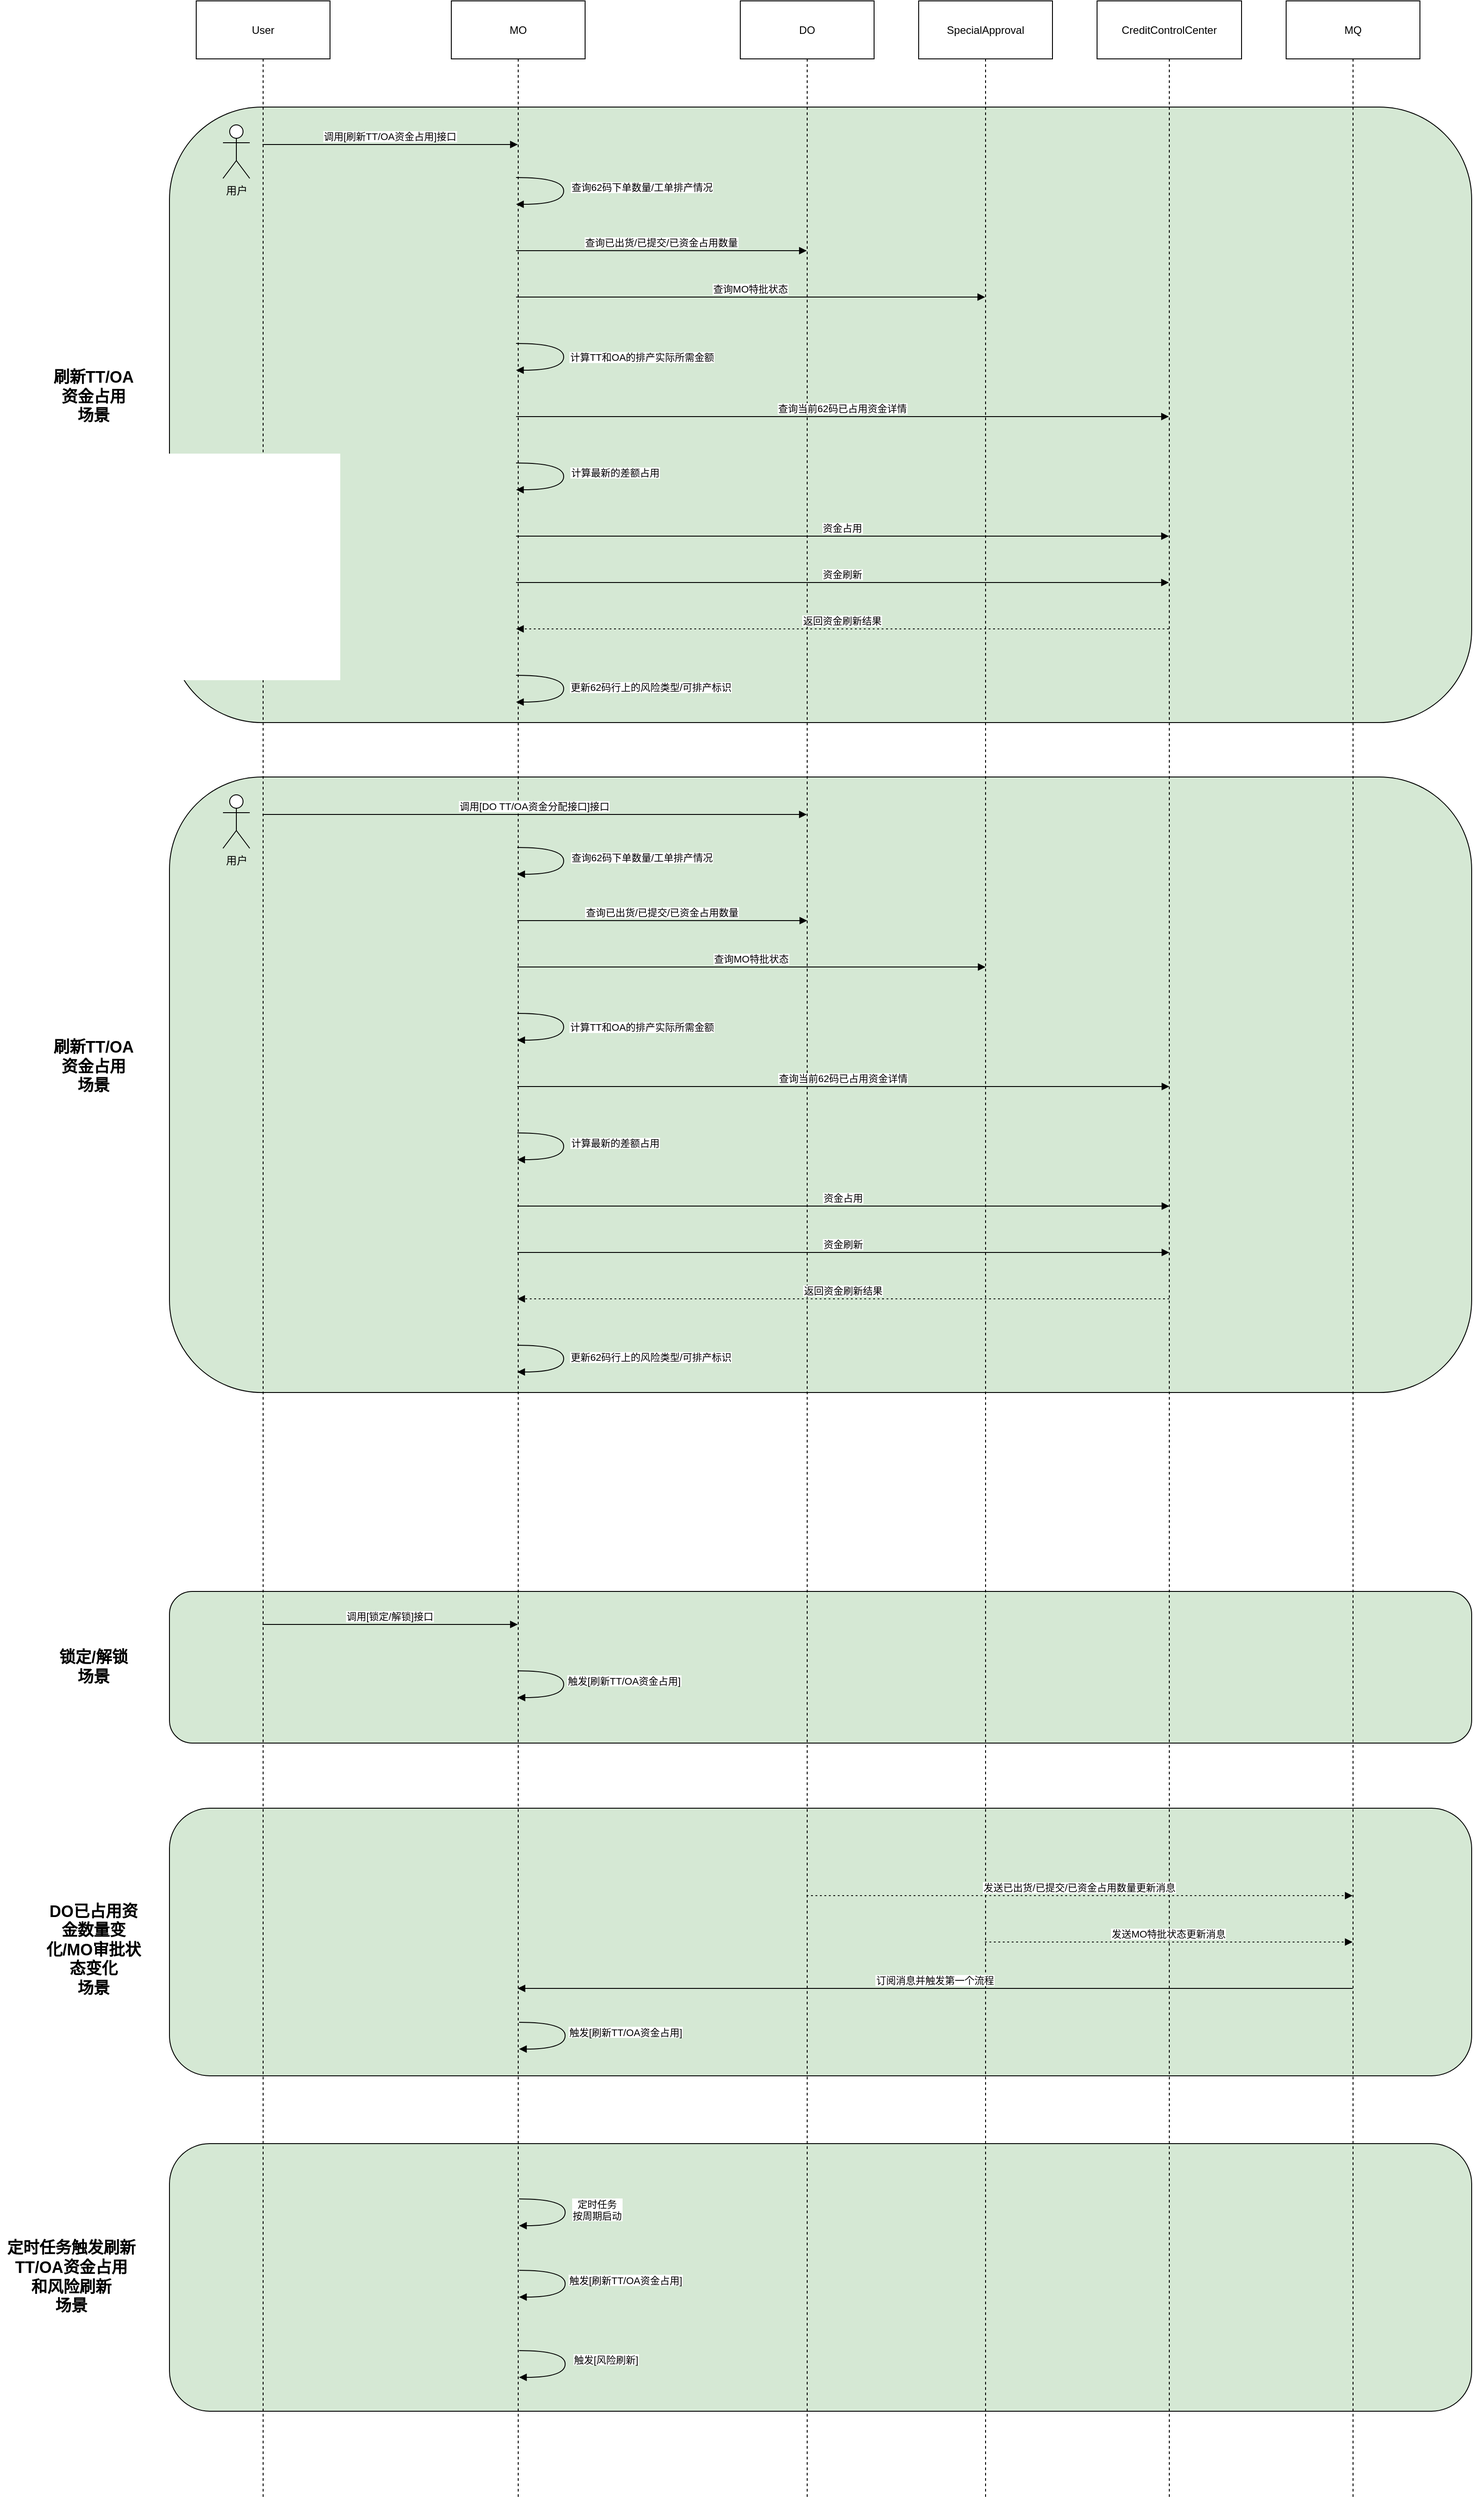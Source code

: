 <mxfile version="28.1.2">
  <diagram id="C5NioDderLb10LAesJQF" name="第 1 页">
    <mxGraphModel dx="2253" dy="751" grid="1" gridSize="10" guides="1" tooltips="1" connect="1" arrows="1" fold="1" page="1" pageScale="1" pageWidth="827" pageHeight="1169" math="0" shadow="0">
      <root>
        <mxCell id="0" />
        <mxCell id="1" parent="0" />
        <mxCell id="44k8Kka1oQMNb_DbVLvx-24" value="" style="rounded=1;whiteSpace=wrap;html=1;fillColor=#D5E8D4;" vertex="1" parent="1">
          <mxGeometry x="-30" y="870" width="1460" height="690" as="geometry" />
        </mxCell>
        <mxCell id="C7deDFVK92EXtW-6BP_k-26" value="" style="rounded=1;whiteSpace=wrap;html=1;fillColor=#D5E8D4;" parent="1" vertex="1">
          <mxGeometry x="-30" y="2402" width="1460" height="300" as="geometry" />
        </mxCell>
        <mxCell id="C7deDFVK92EXtW-6BP_k-24" value="" style="rounded=1;whiteSpace=wrap;html=1;fillColor=#D5E8D4;" parent="1" vertex="1">
          <mxGeometry x="-30" y="1783" width="1460" height="170" as="geometry" />
        </mxCell>
        <mxCell id="C7deDFVK92EXtW-6BP_k-23" value="" style="rounded=1;whiteSpace=wrap;html=1;fillColor=#D5E8D4;" parent="1" vertex="1">
          <mxGeometry x="-30" y="2026" width="1460" height="300" as="geometry" />
        </mxCell>
        <mxCell id="bJO9nJOLajhvGZVp3YKl-24" value="" style="rounded=1;whiteSpace=wrap;html=1;fillColor=#D5E8D4;" parent="1" vertex="1">
          <mxGeometry x="-30" y="119" width="1460" height="690" as="geometry" />
        </mxCell>
        <mxCell id="2" value="User" style="shape=umlLifeline;perimeter=lifelinePerimeter;whiteSpace=wrap;container=1;dropTarget=0;collapsible=0;recursiveResize=0;outlineConnect=0;portConstraint=eastwest;newEdgeStyle={&quot;edgeStyle&quot;:&quot;elbowEdgeStyle&quot;,&quot;elbow&quot;:&quot;vertical&quot;,&quot;curved&quot;:0,&quot;rounded&quot;:0};size=65;" parent="1" vertex="1">
          <mxGeometry width="150" height="2800" as="geometry" />
        </mxCell>
        <mxCell id="3" value="MO" style="shape=umlLifeline;perimeter=lifelinePerimeter;whiteSpace=wrap;container=1;dropTarget=0;collapsible=0;recursiveResize=0;outlineConnect=0;portConstraint=eastwest;newEdgeStyle={&quot;edgeStyle&quot;:&quot;elbowEdgeStyle&quot;,&quot;elbow&quot;:&quot;vertical&quot;,&quot;curved&quot;:0,&quot;rounded&quot;:0};size=65;" parent="1" vertex="1">
          <mxGeometry x="286" width="150" height="2800" as="geometry" />
        </mxCell>
        <mxCell id="4" value="DO" style="shape=umlLifeline;perimeter=lifelinePerimeter;whiteSpace=wrap;container=1;dropTarget=0;collapsible=0;recursiveResize=0;outlineConnect=0;portConstraint=eastwest;newEdgeStyle={&quot;edgeStyle&quot;:&quot;elbowEdgeStyle&quot;,&quot;elbow&quot;:&quot;vertical&quot;,&quot;curved&quot;:0,&quot;rounded&quot;:0};size=65;" parent="1" vertex="1">
          <mxGeometry x="610" width="150" height="2800" as="geometry" />
        </mxCell>
        <mxCell id="5" value="SpecialApproval" style="shape=umlLifeline;perimeter=lifelinePerimeter;whiteSpace=wrap;container=1;dropTarget=0;collapsible=0;recursiveResize=0;outlineConnect=0;portConstraint=eastwest;newEdgeStyle={&quot;edgeStyle&quot;:&quot;elbowEdgeStyle&quot;,&quot;elbow&quot;:&quot;vertical&quot;,&quot;curved&quot;:0,&quot;rounded&quot;:0};size=65;" parent="1" vertex="1">
          <mxGeometry x="810" width="150" height="2800" as="geometry" />
        </mxCell>
        <mxCell id="6" value="CreditControlCenter" style="shape=umlLifeline;perimeter=lifelinePerimeter;whiteSpace=wrap;container=1;dropTarget=0;collapsible=0;recursiveResize=0;outlineConnect=0;portConstraint=eastwest;newEdgeStyle={&quot;edgeStyle&quot;:&quot;elbowEdgeStyle&quot;,&quot;elbow&quot;:&quot;vertical&quot;,&quot;curved&quot;:0,&quot;rounded&quot;:0};size=65;" parent="1" vertex="1">
          <mxGeometry x="1010" width="162" height="2800" as="geometry" />
        </mxCell>
        <mxCell id="7" value="MQ" style="shape=umlLifeline;perimeter=lifelinePerimeter;whiteSpace=wrap;container=1;dropTarget=0;collapsible=0;recursiveResize=0;outlineConnect=0;portConstraint=eastwest;newEdgeStyle={&quot;edgeStyle&quot;:&quot;elbowEdgeStyle&quot;,&quot;elbow&quot;:&quot;vertical&quot;,&quot;curved&quot;:0,&quot;rounded&quot;:0};size=65;" parent="1" vertex="1">
          <mxGeometry x="1222" width="150" height="2800" as="geometry" />
        </mxCell>
        <mxCell id="8" value="调用[刷新TT/OA资金占用]接口" style="verticalAlign=bottom;edgeStyle=elbowEdgeStyle;elbow=vertical;curved=0;rounded=0;endArrow=block;" parent="1" edge="1">
          <mxGeometry relative="1" as="geometry">
            <Array as="points">
              <mxPoint x="227" y="161" />
            </Array>
            <mxPoint x="74.324" y="161" as="sourcePoint" />
            <mxPoint x="360.5" y="161" as="targetPoint" />
          </mxGeometry>
        </mxCell>
        <mxCell id="9" value="查询62码下单数量/工单排产情况" style="curved=1;endArrow=block;" parent="1" edge="1">
          <mxGeometry x="-0.061" y="88" relative="1" as="geometry">
            <Array as="points">
              <mxPoint x="412" y="198" />
              <mxPoint x="412" y="228" />
            </Array>
            <mxPoint as="offset" />
            <mxPoint x="358.643" y="198" as="sourcePoint" />
            <mxPoint x="358.643" y="228" as="targetPoint" />
          </mxGeometry>
        </mxCell>
        <mxCell id="10" value="查询已出货/已提交/已资金占用数量" style="verticalAlign=bottom;edgeStyle=elbowEdgeStyle;elbow=vertical;curved=0;rounded=0;endArrow=block;" parent="1" edge="1">
          <mxGeometry relative="1" as="geometry">
            <Array as="points">
              <mxPoint x="532" y="280" />
            </Array>
            <mxPoint x="358.643" y="280" as="sourcePoint" />
            <mxPoint x="684.5" y="280" as="targetPoint" />
          </mxGeometry>
        </mxCell>
        <mxCell id="11" value="查询MO特批状态" style="verticalAlign=bottom;edgeStyle=elbowEdgeStyle;elbow=vertical;curved=0;rounded=0;endArrow=block;" parent="1" edge="1">
          <mxGeometry relative="1" as="geometry">
            <Array as="points">
              <mxPoint x="632" y="332" />
            </Array>
            <mxPoint x="358.643" y="332" as="sourcePoint" />
            <mxPoint x="884.5" y="332" as="targetPoint" />
          </mxGeometry>
        </mxCell>
        <mxCell id="12" value="计算TT和OA的排产实际所需金额" style="curved=1;endArrow=block;" parent="1" edge="1">
          <mxGeometry y="88" relative="1" as="geometry">
            <Array as="points">
              <mxPoint x="412" y="384" />
              <mxPoint x="412" y="414" />
            </Array>
            <mxPoint as="offset" />
            <mxPoint x="358.643" y="384" as="sourcePoint" />
            <mxPoint x="358.643" y="414" as="targetPoint" />
          </mxGeometry>
        </mxCell>
        <mxCell id="13" value="查询当前62码已占用资金详情" style="verticalAlign=bottom;edgeStyle=elbowEdgeStyle;elbow=vertical;curved=0;rounded=0;endArrow=block;" parent="1" edge="1">
          <mxGeometry relative="1" as="geometry">
            <Array as="points">
              <mxPoint x="735" y="466" />
            </Array>
            <mxPoint x="358.643" y="466" as="sourcePoint" />
            <mxPoint x="1090.5" y="466" as="targetPoint" />
          </mxGeometry>
        </mxCell>
        <mxCell id="14" value="计算最新的差额占用" style="curved=1;endArrow=block;" parent="1" edge="1">
          <mxGeometry x="-0.061" y="58" relative="1" as="geometry">
            <Array as="points">
              <mxPoint x="412" y="518" />
              <mxPoint x="412" y="548" />
            </Array>
            <mxPoint as="offset" />
            <mxPoint x="358.643" y="518" as="sourcePoint" />
            <mxPoint x="358.643" y="548" as="targetPoint" />
          </mxGeometry>
        </mxCell>
        <mxCell id="15" value="资金占用" style="verticalAlign=bottom;edgeStyle=elbowEdgeStyle;elbow=vertical;curved=0;rounded=0;endArrow=block;" parent="1" edge="1">
          <mxGeometry relative="1" as="geometry">
            <Array as="points">
              <mxPoint x="735" y="600" />
            </Array>
            <mxPoint x="358.643" y="600" as="sourcePoint" />
            <mxPoint x="1090.5" y="600" as="targetPoint" />
          </mxGeometry>
        </mxCell>
        <mxCell id="16" value="资金刷新" style="verticalAlign=bottom;edgeStyle=elbowEdgeStyle;elbow=vertical;curved=0;rounded=0;endArrow=block;" parent="1" edge="1">
          <mxGeometry relative="1" as="geometry">
            <Array as="points">
              <mxPoint x="735" y="652" />
            </Array>
            <mxPoint x="358.643" y="652" as="sourcePoint" />
            <mxPoint x="1090.5" y="652" as="targetPoint" />
          </mxGeometry>
        </mxCell>
        <mxCell id="17" value="返回资金刷新结果" style="verticalAlign=bottom;edgeStyle=elbowEdgeStyle;elbow=vertical;curved=0;rounded=0;dashed=1;dashPattern=2 3;endArrow=block;" parent="1" edge="1">
          <mxGeometry relative="1" as="geometry">
            <Array as="points">
              <mxPoint x="738" y="704" />
            </Array>
            <mxPoint x="1090.5" y="704" as="sourcePoint" />
            <mxPoint x="358.643" y="704" as="targetPoint" />
          </mxGeometry>
        </mxCell>
        <mxCell id="18" value="更新62码行上的风险类型/可排产标识" style="curved=1;endArrow=block;" parent="1" edge="1">
          <mxGeometry x="-0.03" y="98" relative="1" as="geometry">
            <Array as="points">
              <mxPoint x="412" y="756" />
              <mxPoint x="412" y="786" />
            </Array>
            <mxPoint as="offset" />
            <mxPoint x="358.643" y="756" as="sourcePoint" />
            <mxPoint x="358.643" y="786" as="targetPoint" />
          </mxGeometry>
        </mxCell>
        <mxCell id="19" value="发送已出货/已提交/已资金占用数量更新消息" style="verticalAlign=bottom;edgeStyle=elbowEdgeStyle;elbow=vertical;curved=0;rounded=0;dashed=1;dashPattern=2 3;endArrow=block;" parent="1" edge="1">
          <mxGeometry relative="1" as="geometry">
            <Array as="points">
              <mxPoint x="1000" y="2124" />
            </Array>
            <mxPoint x="684.324" y="2124" as="sourcePoint" />
            <mxPoint x="1296.5" y="2124" as="targetPoint" />
          </mxGeometry>
        </mxCell>
        <mxCell id="20" value="发送MO特批状态更新消息" style="verticalAlign=bottom;edgeStyle=elbowEdgeStyle;elbow=vertical;curved=0;rounded=0;dashed=1;dashPattern=2 3;endArrow=block;" parent="1" edge="1">
          <mxGeometry relative="1" as="geometry">
            <Array as="points">
              <mxPoint x="1100" y="2176" />
            </Array>
            <mxPoint x="884.324" y="2176" as="sourcePoint" />
            <mxPoint x="1296.5" y="2176" as="targetPoint" />
          </mxGeometry>
        </mxCell>
        <mxCell id="21" value="订阅消息并触发第一个流程" style="verticalAlign=bottom;edgeStyle=elbowEdgeStyle;elbow=vertical;curved=0;rounded=0;endArrow=block;" parent="1" edge="1">
          <mxGeometry relative="1" as="geometry">
            <Array as="points">
              <mxPoint x="841" y="2228" />
            </Array>
            <mxPoint x="1296.5" y="2228" as="sourcePoint" />
            <mxPoint x="360.324" y="2228" as="targetPoint" />
          </mxGeometry>
        </mxCell>
        <mxCell id="22" value="调用[锁定/解锁]接口" style="verticalAlign=bottom;edgeStyle=elbowEdgeStyle;elbow=vertical;curved=0;rounded=0;endArrow=block;" parent="1" edge="1">
          <mxGeometry relative="1" as="geometry">
            <Array as="points">
              <mxPoint x="227" y="1820" />
            </Array>
            <mxPoint x="74.324" y="1820" as="sourcePoint" />
            <mxPoint x="360.5" y="1820" as="targetPoint" />
          </mxGeometry>
        </mxCell>
        <mxCell id="23" value="触发[刷新TT/OA资金占用]" style="curved=1;endArrow=block;" parent="1" edge="1">
          <mxGeometry x="-0.06" y="68" relative="1" as="geometry">
            <Array as="points">
              <mxPoint x="412" y="1872" />
              <mxPoint x="412" y="1902" />
            </Array>
            <mxPoint x="360.324" y="1872" as="sourcePoint" />
            <mxPoint x="360.324" y="1902" as="targetPoint" />
            <mxPoint as="offset" />
          </mxGeometry>
        </mxCell>
        <mxCell id="bJO9nJOLajhvGZVp3YKl-23" value="用户" style="shape=umlActor;verticalLabelPosition=bottom;verticalAlign=top;html=1;outlineConnect=0;" parent="1" vertex="1">
          <mxGeometry x="30" y="139" width="30" height="60" as="geometry" />
        </mxCell>
        <mxCell id="C7deDFVK92EXtW-6BP_k-25" value="触发[刷新TT/OA资金占用]" style="curved=1;endArrow=block;" parent="1" edge="1">
          <mxGeometry x="-0.06" y="68" relative="1" as="geometry">
            <Array as="points">
              <mxPoint x="413.676" y="2266" />
              <mxPoint x="413.676" y="2296" />
            </Array>
            <mxPoint x="362" y="2266" as="sourcePoint" />
            <mxPoint x="362" y="2296" as="targetPoint" />
            <mxPoint as="offset" />
          </mxGeometry>
        </mxCell>
        <mxCell id="C7deDFVK92EXtW-6BP_k-30" value="触发[刷新TT/OA资金占用]" style="curved=1;endArrow=block;" parent="1" edge="1">
          <mxGeometry x="-0.06" y="68" relative="1" as="geometry">
            <Array as="points">
              <mxPoint x="413.676" y="2544" />
              <mxPoint x="413.676" y="2574" />
            </Array>
            <mxPoint x="362" y="2544" as="sourcePoint" />
            <mxPoint x="362" y="2574" as="targetPoint" />
            <mxPoint as="offset" />
          </mxGeometry>
        </mxCell>
        <mxCell id="C7deDFVK92EXtW-6BP_k-33" value="定时任务&#xa;按周期启动" style="curved=1;endArrow=block;" parent="1" edge="1">
          <mxGeometry x="-0.045" y="36" relative="1" as="geometry">
            <Array as="points">
              <mxPoint x="413.676" y="2464" />
              <mxPoint x="413.676" y="2494" />
            </Array>
            <mxPoint x="362" y="2464" as="sourcePoint" />
            <mxPoint x="362" y="2494" as="targetPoint" />
            <mxPoint as="offset" />
          </mxGeometry>
        </mxCell>
        <mxCell id="C7deDFVK92EXtW-6BP_k-35" value="&lt;b&gt;&lt;font style=&quot;font-size: 18px;&quot;&gt;刷新TT/OA&lt;/font&gt;&lt;/b&gt;&lt;div&gt;&lt;b&gt;&lt;font style=&quot;font-size: 18px;&quot;&gt;资金占用&lt;/font&gt;&lt;/b&gt;&lt;/div&gt;&lt;div&gt;&lt;b&gt;&lt;font style=&quot;font-size: 18px;&quot;&gt;场景&lt;/font&gt;&lt;/b&gt;&lt;/div&gt;" style="text;html=1;align=center;verticalAlign=middle;whiteSpace=wrap;rounded=0;" parent="1" vertex="1">
          <mxGeometry x="-170" y="429" width="110" height="30" as="geometry" />
        </mxCell>
        <mxCell id="C7deDFVK92EXtW-6BP_k-36" value="&lt;span style=&quot;font-size: 18px;&quot;&gt;&lt;b&gt;锁定/解锁&lt;/b&gt;&lt;/span&gt;&lt;div&gt;&lt;span style=&quot;font-size: 18px;&quot;&gt;&lt;b&gt;场景&lt;/b&gt;&lt;/span&gt;&lt;/div&gt;" style="text;html=1;align=center;verticalAlign=middle;whiteSpace=wrap;rounded=0;" parent="1" vertex="1">
          <mxGeometry x="-170" y="1853" width="110" height="30" as="geometry" />
        </mxCell>
        <mxCell id="C7deDFVK92EXtW-6BP_k-37" value="&lt;span style=&quot;font-size: 18px;&quot;&gt;&lt;b&gt;DO已占用资金数量变化/MO审批状态变化&lt;/b&gt;&lt;/span&gt;&lt;br&gt;&lt;div&gt;&lt;span style=&quot;font-size: 18px;&quot;&gt;&lt;b&gt;场景&lt;/b&gt;&lt;/span&gt;&lt;/div&gt;" style="text;html=1;align=center;verticalAlign=middle;whiteSpace=wrap;rounded=0;" parent="1" vertex="1">
          <mxGeometry x="-170" y="2170" width="110" height="30" as="geometry" />
        </mxCell>
        <mxCell id="C7deDFVK92EXtW-6BP_k-38" value="&lt;span style=&quot;font-size: 18px;&quot;&gt;&lt;b&gt;定时任务触发刷新TT/OA资金占用&lt;/b&gt;&lt;/span&gt;&lt;div&gt;&lt;span style=&quot;font-size: 18px;&quot;&gt;&lt;b&gt;和风险刷新&lt;/b&gt;&lt;/span&gt;&lt;br&gt;&lt;div&gt;&lt;span style=&quot;font-size: 18px;&quot;&gt;&lt;b&gt;场景&lt;/b&gt;&lt;/span&gt;&lt;/div&gt;&lt;/div&gt;" style="text;html=1;align=center;verticalAlign=middle;whiteSpace=wrap;rounded=0;" parent="1" vertex="1">
          <mxGeometry x="-220" y="2537" width="160" height="30" as="geometry" />
        </mxCell>
        <mxCell id="44k8Kka1oQMNb_DbVLvx-23" value="触发[风险刷新]" style="curved=1;endArrow=block;" edge="1" parent="1">
          <mxGeometry x="-0.075" y="46" relative="1" as="geometry">
            <Array as="points">
              <mxPoint x="413.676" y="2634" />
              <mxPoint x="413.676" y="2664" />
            </Array>
            <mxPoint x="362" y="2634" as="sourcePoint" />
            <mxPoint x="362" y="2664" as="targetPoint" />
            <mxPoint as="offset" />
          </mxGeometry>
        </mxCell>
        <mxCell id="44k8Kka1oQMNb_DbVLvx-25" value="调用[DO TT/OA资金分配接口]接口" style="verticalAlign=bottom;edgeStyle=elbowEdgeStyle;elbow=vertical;curved=0;rounded=0;endArrow=block;" edge="1" parent="1" target="4">
          <mxGeometry relative="1" as="geometry">
            <Array as="points">
              <mxPoint x="227" y="912" />
            </Array>
            <mxPoint x="74.324" y="912" as="sourcePoint" />
            <mxPoint x="360.5" y="912" as="targetPoint" />
          </mxGeometry>
        </mxCell>
        <mxCell id="44k8Kka1oQMNb_DbVLvx-26" value="查询62码下单数量/工单排产情况" style="curved=1;endArrow=block;" edge="1" parent="1">
          <mxGeometry x="-0.061" y="88" relative="1" as="geometry">
            <Array as="points">
              <mxPoint x="412" y="949" />
              <mxPoint x="412" y="979" />
            </Array>
            <mxPoint as="offset" />
            <mxPoint x="360" y="949" as="sourcePoint" />
            <mxPoint x="360" y="979" as="targetPoint" />
          </mxGeometry>
        </mxCell>
        <mxCell id="44k8Kka1oQMNb_DbVLvx-27" value="查询已出货/已提交/已资金占用数量" style="verticalAlign=bottom;edgeStyle=elbowEdgeStyle;elbow=vertical;curved=0;rounded=0;endArrow=block;" edge="1" parent="1">
          <mxGeometry relative="1" as="geometry">
            <Array as="points">
              <mxPoint x="532" y="1031" />
            </Array>
            <mxPoint x="360" y="1031" as="sourcePoint" />
            <mxPoint x="685" y="1031" as="targetPoint" />
          </mxGeometry>
        </mxCell>
        <mxCell id="44k8Kka1oQMNb_DbVLvx-28" value="查询MO特批状态" style="verticalAlign=bottom;edgeStyle=elbowEdgeStyle;elbow=vertical;curved=0;rounded=0;endArrow=block;" edge="1" parent="1">
          <mxGeometry relative="1" as="geometry">
            <Array as="points">
              <mxPoint x="632" y="1083" />
            </Array>
            <mxPoint x="360" y="1083" as="sourcePoint" />
            <mxPoint x="885" y="1083" as="targetPoint" />
          </mxGeometry>
        </mxCell>
        <mxCell id="44k8Kka1oQMNb_DbVLvx-29" value="计算TT和OA的排产实际所需金额" style="curved=1;endArrow=block;" edge="1" parent="1">
          <mxGeometry y="88" relative="1" as="geometry">
            <Array as="points">
              <mxPoint x="412" y="1135" />
              <mxPoint x="412" y="1165" />
            </Array>
            <mxPoint as="offset" />
            <mxPoint x="360" y="1135" as="sourcePoint" />
            <mxPoint x="360" y="1165" as="targetPoint" />
          </mxGeometry>
        </mxCell>
        <mxCell id="44k8Kka1oQMNb_DbVLvx-30" value="查询当前62码已占用资金详情" style="verticalAlign=bottom;edgeStyle=elbowEdgeStyle;elbow=vertical;curved=0;rounded=0;endArrow=block;" edge="1" parent="1">
          <mxGeometry relative="1" as="geometry">
            <Array as="points">
              <mxPoint x="735" y="1217" />
            </Array>
            <mxPoint x="360" y="1217" as="sourcePoint" />
            <mxPoint x="1091" y="1217" as="targetPoint" />
          </mxGeometry>
        </mxCell>
        <mxCell id="44k8Kka1oQMNb_DbVLvx-31" value="计算最新的差额占用" style="curved=1;endArrow=block;" edge="1" parent="1">
          <mxGeometry x="-0.061" y="58" relative="1" as="geometry">
            <Array as="points">
              <mxPoint x="412" y="1269" />
              <mxPoint x="412" y="1299" />
            </Array>
            <mxPoint as="offset" />
            <mxPoint x="360" y="1269" as="sourcePoint" />
            <mxPoint x="360" y="1299" as="targetPoint" />
          </mxGeometry>
        </mxCell>
        <mxCell id="44k8Kka1oQMNb_DbVLvx-32" value="资金占用" style="verticalAlign=bottom;edgeStyle=elbowEdgeStyle;elbow=vertical;curved=0;rounded=0;endArrow=block;" edge="1" parent="1">
          <mxGeometry relative="1" as="geometry">
            <Array as="points">
              <mxPoint x="735" y="1351" />
            </Array>
            <mxPoint x="360" y="1351" as="sourcePoint" />
            <mxPoint x="1091" y="1351" as="targetPoint" />
          </mxGeometry>
        </mxCell>
        <mxCell id="44k8Kka1oQMNb_DbVLvx-33" value="资金刷新" style="verticalAlign=bottom;edgeStyle=elbowEdgeStyle;elbow=vertical;curved=0;rounded=0;endArrow=block;" edge="1" parent="1">
          <mxGeometry relative="1" as="geometry">
            <Array as="points">
              <mxPoint x="735" y="1403" />
            </Array>
            <mxPoint x="360" y="1403" as="sourcePoint" />
            <mxPoint x="1091" y="1403" as="targetPoint" />
          </mxGeometry>
        </mxCell>
        <mxCell id="44k8Kka1oQMNb_DbVLvx-34" value="返回资金刷新结果" style="verticalAlign=bottom;edgeStyle=elbowEdgeStyle;elbow=vertical;curved=0;rounded=0;dashed=1;dashPattern=2 3;endArrow=block;" edge="1" parent="1">
          <mxGeometry relative="1" as="geometry">
            <Array as="points">
              <mxPoint x="738" y="1455" />
            </Array>
            <mxPoint x="1091" y="1455" as="sourcePoint" />
            <mxPoint x="360" y="1455" as="targetPoint" />
          </mxGeometry>
        </mxCell>
        <mxCell id="44k8Kka1oQMNb_DbVLvx-35" value="更新62码行上的风险类型/可排产标识" style="curved=1;endArrow=block;" edge="1" parent="1">
          <mxGeometry x="-0.03" y="98" relative="1" as="geometry">
            <Array as="points">
              <mxPoint x="412" y="1507" />
              <mxPoint x="412" y="1537" />
            </Array>
            <mxPoint as="offset" />
            <mxPoint x="360" y="1507" as="sourcePoint" />
            <mxPoint x="360" y="1537" as="targetPoint" />
          </mxGeometry>
        </mxCell>
        <mxCell id="44k8Kka1oQMNb_DbVLvx-36" value="用户" style="shape=umlActor;verticalLabelPosition=bottom;verticalAlign=top;html=1;outlineConnect=0;" vertex="1" parent="1">
          <mxGeometry x="30" y="890" width="30" height="60" as="geometry" />
        </mxCell>
        <mxCell id="44k8Kka1oQMNb_DbVLvx-37" value="&lt;b&gt;&lt;font style=&quot;font-size: 18px;&quot;&gt;刷新TT/OA&lt;/font&gt;&lt;/b&gt;&lt;div&gt;&lt;b&gt;&lt;font style=&quot;font-size: 18px;&quot;&gt;资金占用&lt;/font&gt;&lt;/b&gt;&lt;/div&gt;&lt;div&gt;&lt;b&gt;&lt;font style=&quot;font-size: 18px;&quot;&gt;场景&lt;/font&gt;&lt;/b&gt;&lt;/div&gt;" style="text;html=1;align=center;verticalAlign=middle;whiteSpace=wrap;rounded=0;" vertex="1" parent="1">
          <mxGeometry x="-170" y="1180" width="110" height="30" as="geometry" />
        </mxCell>
      </root>
    </mxGraphModel>
  </diagram>
</mxfile>

